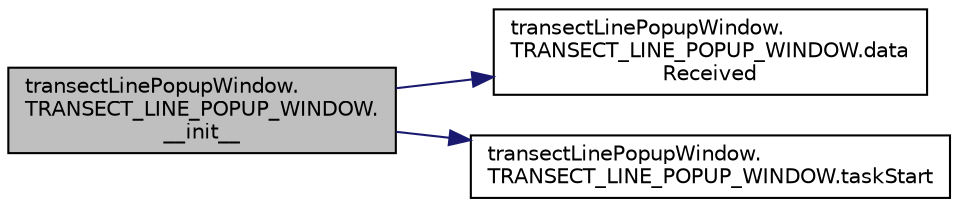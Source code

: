 digraph "transectLinePopupWindow.TRANSECT_LINE_POPUP_WINDOW.__init__"
{
 // LATEX_PDF_SIZE
  edge [fontname="Helvetica",fontsize="10",labelfontname="Helvetica",labelfontsize="10"];
  node [fontname="Helvetica",fontsize="10",shape=record];
  rankdir="LR";
  Node1 [label="transectLinePopupWindow.\lTRANSECT_LINE_POPUP_WINDOW.\l__init__",height=0.2,width=0.4,color="black", fillcolor="grey75", style="filled", fontcolor="black",tooltip=" "];
  Node1 -> Node2 [color="midnightblue",fontsize="10",style="solid",fontname="Helvetica"];
  Node2 [label="transectLinePopupWindow.\lTRANSECT_LINE_POPUP_WINDOW.data\lReceived",height=0.2,width=0.4,color="black", fillcolor="white", style="filled",URL="$classtransect_line_popup_window_1_1_t_r_a_n_s_e_c_t___l_i_n_e___p_o_p_u_p___w_i_n_d_o_w.html#a4f08803c09cf56d689ae53ec43f83319",tooltip=" "];
  Node1 -> Node3 [color="midnightblue",fontsize="10",style="solid",fontname="Helvetica"];
  Node3 [label="transectLinePopupWindow.\lTRANSECT_LINE_POPUP_WINDOW.taskStart",height=0.2,width=0.4,color="black", fillcolor="white", style="filled",URL="$classtransect_line_popup_window_1_1_t_r_a_n_s_e_c_t___l_i_n_e___p_o_p_u_p___w_i_n_d_o_w.html#a61c2764f9f3d395d850e23fa25de0950",tooltip=" "];
}
